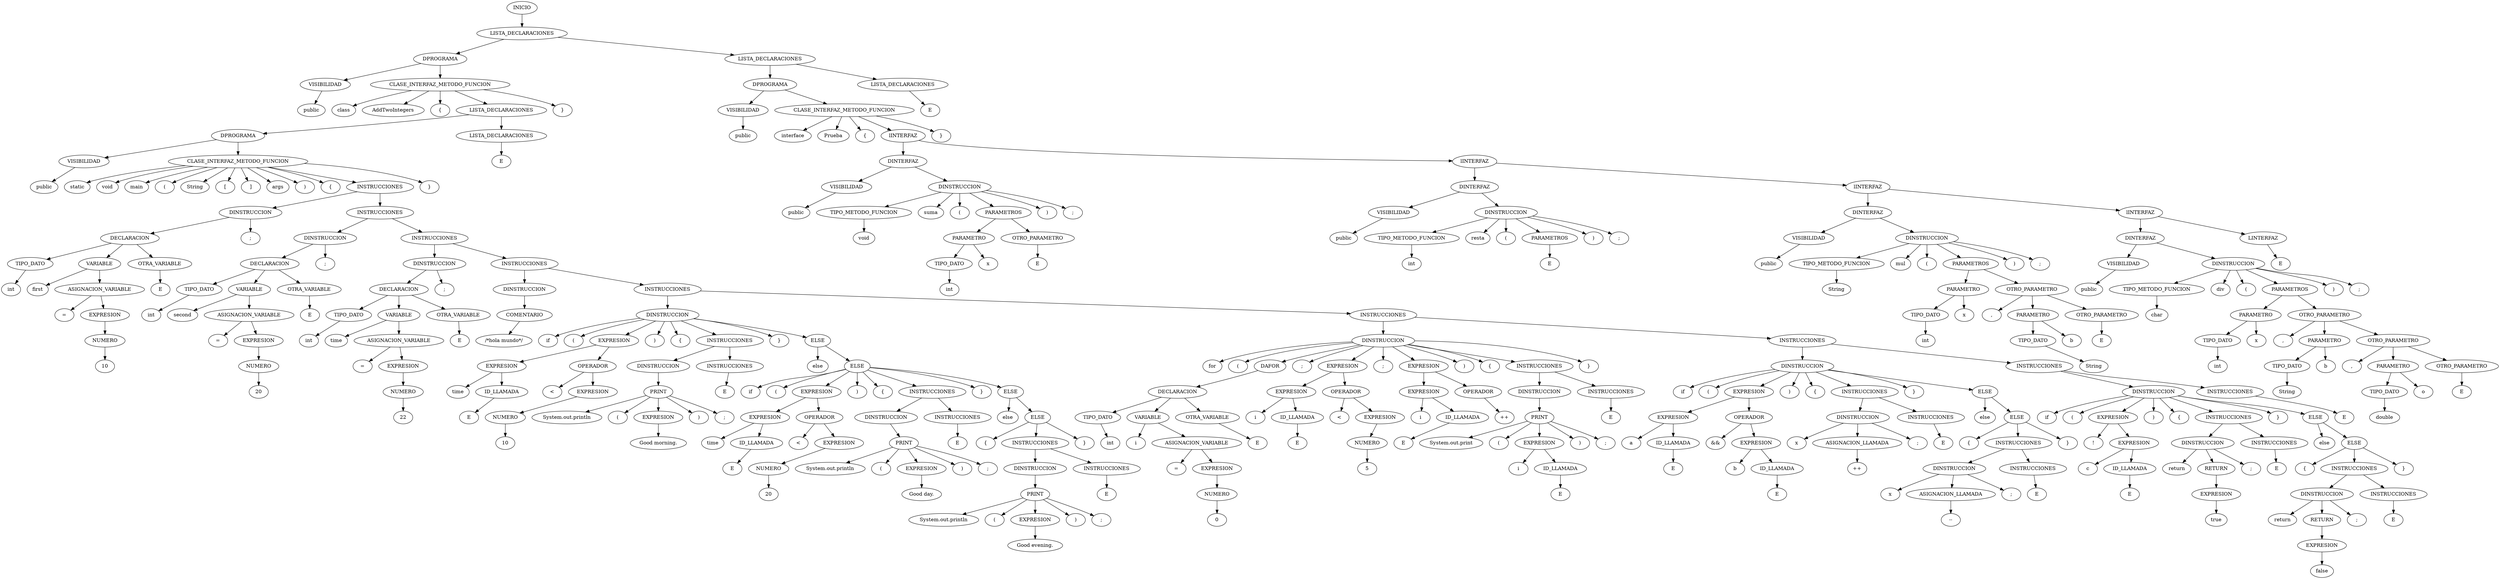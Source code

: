 digraph G {1 [label= "INICIO" shape="oval"];
1->2;
2 [label= "LISTA_DECLARACIONES" shape="oval"];
2->3;
3 [label= "DPROGRAMA" shape="oval"];
3->4;
4 [label= "VISIBILIDAD" shape="oval"];
4->5;
5 [label= "public" shape="oval"];
3->6;
6 [label= "CLASE_INTERFAZ_METODO_FUNCION" shape="oval"];
6->7;
7 [label= "class" shape="oval"];
6->8;
8 [label= "AddTwoIntegers" shape="oval"];
6->9;
9 [label= "{" shape="oval"];
6->10;
10 [label= "LISTA_DECLARACIONES" shape="oval"];
10->11;
11 [label= "DPROGRAMA" shape="oval"];
11->12;
12 [label= "VISIBILIDAD" shape="oval"];
12->13;
13 [label= "public" shape="oval"];
11->14;
14 [label= "CLASE_INTERFAZ_METODO_FUNCION" shape="oval"];
14->15;
15 [label= "static" shape="oval"];
14->16;
16 [label= "void" shape="oval"];
14->17;
17 [label= "main" shape="oval"];
14->18;
18 [label= "(" shape="oval"];
14->19;
19 [label= "String" shape="oval"];
14->20;
20 [label= "[" shape="oval"];
14->21;
21 [label= "]" shape="oval"];
14->22;
22 [label= "args" shape="oval"];
14->23;
23 [label= ")" shape="oval"];
14->24;
24 [label= "{" shape="oval"];
14->25;
25 [label= "INSTRUCCIONES" shape="oval"];
25->26;
26 [label= "DINSTRUCCION" shape="oval"];
26->27;
27 [label= "DECLARACION" shape="oval"];
27->28;
28 [label= "TIPO_DATO" shape="oval"];
28->29;
29 [label= "int" shape="oval"];
27->30;
30 [label= "VARIABLE" shape="oval"];
30->31;
31 [label= "first" shape="oval"];
30->32;
32 [label= "ASIGNACION_VARIABLE" shape="oval"];
32->33;
33 [label= "=" shape="oval"];
32->34;
34 [label= "EXPRESION" shape="oval"];
34->35;
35 [label= "NUMERO" shape="oval"];
35->36;
36 [label= "10" shape="oval"];
27->37;
37 [label= "OTRA_VARIABLE" shape="oval"];
37->38;
38 [label= "E" shape="oval"];
26->39;
39 [label= ";" shape="oval"];
25->40;
40 [label= "INSTRUCCIONES" shape="oval"];
40->41;
41 [label= "DINSTRUCCION" shape="oval"];
41->42;
42 [label= "DECLARACION" shape="oval"];
42->43;
43 [label= "TIPO_DATO" shape="oval"];
43->44;
44 [label= "int" shape="oval"];
42->45;
45 [label= "VARIABLE" shape="oval"];
45->46;
46 [label= "second" shape="oval"];
45->47;
47 [label= "ASIGNACION_VARIABLE" shape="oval"];
47->48;
48 [label= "=" shape="oval"];
47->49;
49 [label= "EXPRESION" shape="oval"];
49->50;
50 [label= "NUMERO" shape="oval"];
50->51;
51 [label= "20" shape="oval"];
42->52;
52 [label= "OTRA_VARIABLE" shape="oval"];
52->53;
53 [label= "E" shape="oval"];
41->54;
54 [label= ";" shape="oval"];
40->55;
55 [label= "INSTRUCCIONES" shape="oval"];
55->56;
56 [label= "DINSTRUCCION" shape="oval"];
56->57;
57 [label= "DECLARACION" shape="oval"];
57->58;
58 [label= "TIPO_DATO" shape="oval"];
58->59;
59 [label= "int" shape="oval"];
57->60;
60 [label= "VARIABLE" shape="oval"];
60->61;
61 [label= "time" shape="oval"];
60->62;
62 [label= "ASIGNACION_VARIABLE" shape="oval"];
62->63;
63 [label= "=" shape="oval"];
62->64;
64 [label= "EXPRESION" shape="oval"];
64->65;
65 [label= "NUMERO" shape="oval"];
65->66;
66 [label= "22" shape="oval"];
57->67;
67 [label= "OTRA_VARIABLE" shape="oval"];
67->68;
68 [label= "E" shape="oval"];
56->69;
69 [label= ";" shape="oval"];
55->70;
70 [label= "INSTRUCCIONES" shape="oval"];
70->71;
71 [label= "DINSTRUCCION" shape="oval"];
71->72;
72 [label= "COMENTARIO" shape="oval"];
72->73;
73 [label= "/*hola mundo*/" shape="oval"];
70->74;
74 [label= "INSTRUCCIONES" shape="oval"];
74->75;
75 [label= "DINSTRUCCION" shape="oval"];
75->76;
76 [label= "if" shape="oval"];
75->77;
77 [label= "(" shape="oval"];
75->78;
78 [label= "EXPRESION" shape="oval"];
78->79;
79 [label= "EXPRESION" shape="oval"];
79->80;
80 [label= "time" shape="oval"];
79->81;
81 [label= "ID_LLAMADA" shape="oval"];
81->82;
82 [label= "E" shape="oval"];
78->83;
83 [label= "OPERADOR" shape="oval"];
83->84;
84 [label= "<" shape="oval"];
83->85;
85 [label= "EXPRESION" shape="oval"];
85->86;
86 [label= "NUMERO" shape="oval"];
86->87;
87 [label= "10" shape="oval"];
75->88;
88 [label= ")" shape="oval"];
75->89;
89 [label= "{" shape="oval"];
75->90;
90 [label= "INSTRUCCIONES" shape="oval"];
90->91;
91 [label= "DINSTRUCCION" shape="oval"];
91->92;
92 [label= "PRINT" shape="oval"];
92->93;
93 [label= "System.out.println" shape="oval"];
92->94;
94 [label= "(" shape="oval"];
92->95;
95 [label= "EXPRESION" shape="oval"];
95->96;
96 [label= "Good morning." shape="oval"];
92->97;
97 [label= ")" shape="oval"];
92->98;
98 [label= ";" shape="oval"];
90->99;
99 [label= "INSTRUCCIONES" shape="oval"];
99->100;
100 [label= "E" shape="oval"];
75->101;
101 [label= "}" shape="oval"];
75->102;
102 [label= "ELSE" shape="oval"];
102->103;
103 [label= "else" shape="oval"];
102->104;
104 [label= "ELSE" shape="oval"];
104->105;
105 [label= "if" shape="oval"];
104->106;
106 [label= "(" shape="oval"];
104->107;
107 [label= "EXPRESION" shape="oval"];
107->108;
108 [label= "EXPRESION" shape="oval"];
108->109;
109 [label= "time" shape="oval"];
108->110;
110 [label= "ID_LLAMADA" shape="oval"];
110->111;
111 [label= "E" shape="oval"];
107->112;
112 [label= "OPERADOR" shape="oval"];
112->113;
113 [label= "<" shape="oval"];
112->114;
114 [label= "EXPRESION" shape="oval"];
114->115;
115 [label= "NUMERO" shape="oval"];
115->116;
116 [label= "20" shape="oval"];
104->117;
117 [label= ")" shape="oval"];
104->118;
118 [label= "{" shape="oval"];
104->119;
119 [label= "INSTRUCCIONES" shape="oval"];
119->120;
120 [label= "DINSTRUCCION" shape="oval"];
120->121;
121 [label= "PRINT" shape="oval"];
121->122;
122 [label= "System.out.println" shape="oval"];
121->123;
123 [label= "(" shape="oval"];
121->124;
124 [label= "EXPRESION" shape="oval"];
124->125;
125 [label= "Good day." shape="oval"];
121->126;
126 [label= ")" shape="oval"];
121->127;
127 [label= ";" shape="oval"];
119->128;
128 [label= "INSTRUCCIONES" shape="oval"];
128->129;
129 [label= "E" shape="oval"];
104->130;
130 [label= "}" shape="oval"];
104->131;
131 [label= "ELSE" shape="oval"];
131->132;
132 [label= "else" shape="oval"];
131->133;
133 [label= "ELSE" shape="oval"];
133->134;
134 [label= "{" shape="oval"];
133->135;
135 [label= "INSTRUCCIONES" shape="oval"];
135->136;
136 [label= "DINSTRUCCION" shape="oval"];
136->137;
137 [label= "PRINT" shape="oval"];
137->138;
138 [label= "System.out.println" shape="oval"];
137->139;
139 [label= "(" shape="oval"];
137->140;
140 [label= "EXPRESION" shape="oval"];
140->141;
141 [label= "Good evening." shape="oval"];
137->142;
142 [label= ")" shape="oval"];
137->143;
143 [label= ";" shape="oval"];
135->144;
144 [label= "INSTRUCCIONES" shape="oval"];
144->145;
145 [label= "E" shape="oval"];
133->146;
146 [label= "}" shape="oval"];
74->147;
147 [label= "INSTRUCCIONES" shape="oval"];
147->148;
148 [label= "DINSTRUCCION" shape="oval"];
148->149;
149 [label= "for" shape="oval"];
148->150;
150 [label= "(" shape="oval"];
148->151;
151 [label= "DAFOR" shape="oval"];
151->152;
152 [label= "DECLARACION" shape="oval"];
152->153;
153 [label= "TIPO_DATO" shape="oval"];
153->154;
154 [label= "int" shape="oval"];
152->155;
155 [label= "VARIABLE" shape="oval"];
155->156;
156 [label= "i" shape="oval"];
155->157;
157 [label= "ASIGNACION_VARIABLE" shape="oval"];
157->158;
158 [label= "=" shape="oval"];
157->159;
159 [label= "EXPRESION" shape="oval"];
159->160;
160 [label= "NUMERO" shape="oval"];
160->161;
161 [label= "0" shape="oval"];
152->162;
162 [label= "OTRA_VARIABLE" shape="oval"];
162->163;
163 [label= "E" shape="oval"];
148->164;
164 [label= ";" shape="oval"];
148->165;
165 [label= "EXPRESION" shape="oval"];
165->166;
166 [label= "EXPRESION" shape="oval"];
166->167;
167 [label= "i" shape="oval"];
166->168;
168 [label= "ID_LLAMADA" shape="oval"];
168->169;
169 [label= "E" shape="oval"];
165->170;
170 [label= "OPERADOR" shape="oval"];
170->171;
171 [label= "<" shape="oval"];
170->172;
172 [label= "EXPRESION" shape="oval"];
172->173;
173 [label= "NUMERO" shape="oval"];
173->174;
174 [label= "5" shape="oval"];
148->175;
175 [label= ";" shape="oval"];
148->176;
176 [label= "EXPRESION" shape="oval"];
176->177;
177 [label= "EXPRESION" shape="oval"];
177->178;
178 [label= "i" shape="oval"];
177->179;
179 [label= "ID_LLAMADA" shape="oval"];
179->180;
180 [label= "E" shape="oval"];
176->181;
181 [label= "OPERADOR" shape="oval"];
181->182;
182 [label= "++" shape="oval"];
148->183;
183 [label= ")" shape="oval"];
148->184;
184 [label= "{" shape="oval"];
148->185;
185 [label= "INSTRUCCIONES" shape="oval"];
185->186;
186 [label= "DINSTRUCCION" shape="oval"];
186->187;
187 [label= "PRINT" shape="oval"];
187->188;
188 [label= "System.out.print" shape="oval"];
187->189;
189 [label= "(" shape="oval"];
187->190;
190 [label= "EXPRESION" shape="oval"];
190->191;
191 [label= "i" shape="oval"];
190->192;
192 [label= "ID_LLAMADA" shape="oval"];
192->193;
193 [label= "E" shape="oval"];
187->194;
194 [label= ")" shape="oval"];
187->195;
195 [label= ";" shape="oval"];
185->196;
196 [label= "INSTRUCCIONES" shape="oval"];
196->197;
197 [label= "E" shape="oval"];
148->198;
198 [label= "}" shape="oval"];
147->199;
199 [label= "INSTRUCCIONES" shape="oval"];
199->200;
200 [label= "DINSTRUCCION" shape="oval"];
200->201;
201 [label= "if" shape="oval"];
200->202;
202 [label= "(" shape="oval"];
200->203;
203 [label= "EXPRESION" shape="oval"];
203->204;
204 [label= "EXPRESION" shape="oval"];
204->205;
205 [label= "a" shape="oval"];
204->206;
206 [label= "ID_LLAMADA" shape="oval"];
206->207;
207 [label= "E" shape="oval"];
203->208;
208 [label= "OPERADOR" shape="oval"];
208->209;
209 [label= "&&" shape="oval"];
208->210;
210 [label= "EXPRESION" shape="oval"];
210->211;
211 [label= "b" shape="oval"];
210->212;
212 [label= "ID_LLAMADA" shape="oval"];
212->213;
213 [label= "E" shape="oval"];
200->214;
214 [label= ")" shape="oval"];
200->215;
215 [label= "{" shape="oval"];
200->216;
216 [label= "INSTRUCCIONES" shape="oval"];
216->217;
217 [label= "DINSTRUCCION" shape="oval"];
217->218;
218 [label= "x" shape="oval"];
217->219;
219 [label= "ASIGNACION_LLAMADA" shape="oval"];
219->220;
220 [label= "++" shape="oval"];
217->221;
221 [label= ";" shape="oval"];
216->222;
222 [label= "INSTRUCCIONES" shape="oval"];
222->223;
223 [label= "E" shape="oval"];
200->224;
224 [label= "}" shape="oval"];
200->225;
225 [label= "ELSE" shape="oval"];
225->226;
226 [label= "else" shape="oval"];
225->227;
227 [label= "ELSE" shape="oval"];
227->228;
228 [label= "{" shape="oval"];
227->229;
229 [label= "INSTRUCCIONES" shape="oval"];
229->230;
230 [label= "DINSTRUCCION" shape="oval"];
230->231;
231 [label= "x" shape="oval"];
230->232;
232 [label= "ASIGNACION_LLAMADA" shape="oval"];
232->233;
233 [label= "--" shape="oval"];
230->234;
234 [label= ";" shape="oval"];
229->235;
235 [label= "INSTRUCCIONES" shape="oval"];
235->236;
236 [label= "E" shape="oval"];
227->237;
237 [label= "}" shape="oval"];
199->238;
238 [label= "INSTRUCCIONES" shape="oval"];
238->239;
239 [label= "DINSTRUCCION" shape="oval"];
239->240;
240 [label= "if" shape="oval"];
239->241;
241 [label= "(" shape="oval"];
239->242;
242 [label= "EXPRESION" shape="oval"];
242->243;
243 [label= "!" shape="oval"];
242->244;
244 [label= "EXPRESION" shape="oval"];
244->245;
245 [label= "c" shape="oval"];
244->246;
246 [label= "ID_LLAMADA" shape="oval"];
246->247;
247 [label= "E" shape="oval"];
239->248;
248 [label= ")" shape="oval"];
239->249;
249 [label= "{" shape="oval"];
239->250;
250 [label= "INSTRUCCIONES" shape="oval"];
250->251;
251 [label= "DINSTRUCCION" shape="oval"];
251->252;
252 [label= "return" shape="oval"];
251->253;
253 [label= "RETURN" shape="oval"];
253->254;
254 [label= "EXPRESION" shape="oval"];
254->255;
255 [label= "true" shape="oval"];
251->256;
256 [label= ";" shape="oval"];
250->257;
257 [label= "INSTRUCCIONES" shape="oval"];
257->258;
258 [label= "E" shape="oval"];
239->259;
259 [label= "}" shape="oval"];
239->260;
260 [label= "ELSE" shape="oval"];
260->261;
261 [label= "else" shape="oval"];
260->262;
262 [label= "ELSE" shape="oval"];
262->263;
263 [label= "{" shape="oval"];
262->264;
264 [label= "INSTRUCCIONES" shape="oval"];
264->265;
265 [label= "DINSTRUCCION" shape="oval"];
265->266;
266 [label= "return" shape="oval"];
265->267;
267 [label= "RETURN" shape="oval"];
267->268;
268 [label= "EXPRESION" shape="oval"];
268->269;
269 [label= "false" shape="oval"];
265->270;
270 [label= ";" shape="oval"];
264->271;
271 [label= "INSTRUCCIONES" shape="oval"];
271->272;
272 [label= "E" shape="oval"];
262->273;
273 [label= "}" shape="oval"];
238->274;
274 [label= "INSTRUCCIONES" shape="oval"];
274->275;
275 [label= "E" shape="oval"];
14->276;
276 [label= "}" shape="oval"];
10->277;
277 [label= "LISTA_DECLARACIONES" shape="oval"];
277->278;
278 [label= "E" shape="oval"];
6->279;
279 [label= "}" shape="oval"];
2->280;
280 [label= "LISTA_DECLARACIONES" shape="oval"];
280->281;
281 [label= "DPROGRAMA" shape="oval"];
281->282;
282 [label= "VISIBILIDAD" shape="oval"];
282->283;
283 [label= "public" shape="oval"];
281->284;
284 [label= "CLASE_INTERFAZ_METODO_FUNCION" shape="oval"];
284->285;
285 [label= "interface" shape="oval"];
284->286;
286 [label= "Prueba" shape="oval"];
284->287;
287 [label= "{" shape="oval"];
284->288;
288 [label= "lINTERFAZ" shape="oval"];
288->289;
289 [label= "DINTERFAZ" shape="oval"];
289->290;
290 [label= "VISIBILIDAD" shape="oval"];
290->291;
291 [label= "public" shape="oval"];
289->292;
292 [label= "DINSTRUCCION" shape="oval"];
292->293;
293 [label= "TIPO_METODO_FUNCION" shape="oval"];
293->294;
294 [label= "void" shape="oval"];
292->295;
295 [label= "suma" shape="oval"];
292->296;
296 [label= "(" shape="oval"];
292->297;
297 [label= "PARAMETROS" shape="oval"];
297->298;
298 [label= "PARAMETRO" shape="oval"];
298->299;
299 [label= "TIPO_DATO" shape="oval"];
299->300;
300 [label= "int" shape="oval"];
298->301;
301 [label= "x" shape="oval"];
297->302;
302 [label= "OTRO_PARAMETRO" shape="oval"];
302->303;
303 [label= "E" shape="oval"];
292->304;
304 [label= ")" shape="oval"];
292->305;
305 [label= ";" shape="oval"];
288->306;
306 [label= "lINTERFAZ" shape="oval"];
306->307;
307 [label= "DINTERFAZ" shape="oval"];
307->308;
308 [label= "VISIBILIDAD" shape="oval"];
308->309;
309 [label= "public" shape="oval"];
307->310;
310 [label= "DINSTRUCCION" shape="oval"];
310->311;
311 [label= "TIPO_METODO_FUNCION" shape="oval"];
311->312;
312 [label= "int" shape="oval"];
310->313;
313 [label= "resta" shape="oval"];
310->314;
314 [label= "(" shape="oval"];
310->315;
315 [label= "PARAMETROS" shape="oval"];
315->316;
316 [label= "E" shape="oval"];
310->317;
317 [label= ")" shape="oval"];
310->318;
318 [label= ";" shape="oval"];
306->319;
319 [label= "lINTERFAZ" shape="oval"];
319->320;
320 [label= "DINTERFAZ" shape="oval"];
320->321;
321 [label= "VISIBILIDAD" shape="oval"];
321->322;
322 [label= "public" shape="oval"];
320->323;
323 [label= "DINSTRUCCION" shape="oval"];
323->324;
324 [label= "TIPO_METODO_FUNCION" shape="oval"];
324->325;
325 [label= "String" shape="oval"];
323->326;
326 [label= "mul" shape="oval"];
323->327;
327 [label= "(" shape="oval"];
323->328;
328 [label= "PARAMETROS" shape="oval"];
328->329;
329 [label= "PARAMETRO" shape="oval"];
329->330;
330 [label= "TIPO_DATO" shape="oval"];
330->331;
331 [label= "int" shape="oval"];
329->332;
332 [label= "x" shape="oval"];
328->333;
333 [label= "OTRO_PARAMETRO" shape="oval"];
333->334;
334 [label= "," shape="oval"];
333->335;
335 [label= "PARAMETRO" shape="oval"];
335->336;
336 [label= "TIPO_DATO" shape="oval"];
336->337;
337 [label= "String" shape="oval"];
335->338;
338 [label= "b" shape="oval"];
333->339;
339 [label= "OTRO_PARAMETRO" shape="oval"];
339->340;
340 [label= "E" shape="oval"];
323->341;
341 [label= ")" shape="oval"];
323->342;
342 [label= ";" shape="oval"];
319->343;
343 [label= "lINTERFAZ" shape="oval"];
343->344;
344 [label= "DINTERFAZ" shape="oval"];
344->345;
345 [label= "VISIBILIDAD" shape="oval"];
345->346;
346 [label= "public" shape="oval"];
344->347;
347 [label= "DINSTRUCCION" shape="oval"];
347->348;
348 [label= "TIPO_METODO_FUNCION" shape="oval"];
348->349;
349 [label= "char" shape="oval"];
347->350;
350 [label= "div" shape="oval"];
347->351;
351 [label= "(" shape="oval"];
347->352;
352 [label= "PARAMETROS" shape="oval"];
352->353;
353 [label= "PARAMETRO" shape="oval"];
353->354;
354 [label= "TIPO_DATO" shape="oval"];
354->355;
355 [label= "int" shape="oval"];
353->356;
356 [label= "x" shape="oval"];
352->357;
357 [label= "OTRO_PARAMETRO" shape="oval"];
357->358;
358 [label= "," shape="oval"];
357->359;
359 [label= "PARAMETRO" shape="oval"];
359->360;
360 [label= "TIPO_DATO" shape="oval"];
360->361;
361 [label= "String" shape="oval"];
359->362;
362 [label= "b" shape="oval"];
357->363;
363 [label= "OTRO_PARAMETRO" shape="oval"];
363->364;
364 [label= "," shape="oval"];
363->365;
365 [label= "PARAMETRO" shape="oval"];
365->366;
366 [label= "TIPO_DATO" shape="oval"];
366->367;
367 [label= "double" shape="oval"];
365->368;
368 [label= "o" shape="oval"];
363->369;
369 [label= "OTRO_PARAMETRO" shape="oval"];
369->370;
370 [label= "E" shape="oval"];
347->371;
371 [label= ")" shape="oval"];
347->372;
372 [label= ";" shape="oval"];
343->373;
373 [label= "LINTERFAZ" shape="oval"];
373->374;
374 [label= "E" shape="oval"];
284->375;
375 [label= "}" shape="oval"];
280->376;
376 [label= "LISTA_DECLARACIONES" shape="oval"];
376->377;
377 [label= "E" shape="oval"];
}